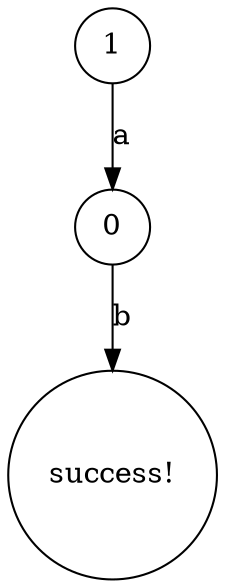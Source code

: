 digraph TestCase1 { 0 [shape=circle,label="0"]; 1 [shape=circle,label="1"]; success [shape=circle,label="success!"]; 0 -> success[label="b"]; 1 -> 0[label="a"]; }